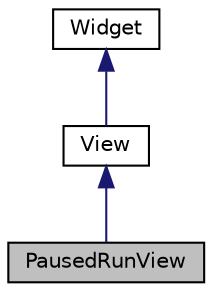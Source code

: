 digraph "PausedRunView"
{
  edge [fontname="Helvetica",fontsize="10",labelfontname="Helvetica",labelfontsize="10"];
  node [fontname="Helvetica",fontsize="10",shape=record];
  Node1 [label="PausedRunView",height=0.2,width=0.4,color="black", fillcolor="grey75", style="filled", fontcolor="black"];
  Node2 -> Node1 [dir="back",color="midnightblue",fontsize="10",style="solid",fontname="Helvetica"];
  Node2 [label="View",height=0.2,width=0.4,color="black", fillcolor="white", style="filled",URL="$classView.html"];
  Node3 -> Node2 [dir="back",color="midnightblue",fontsize="10",style="solid",fontname="Helvetica"];
  Node3 [label="Widget",height=0.2,width=0.4,color="black", fillcolor="white", style="filled",URL="$classWidget.html"];
}
